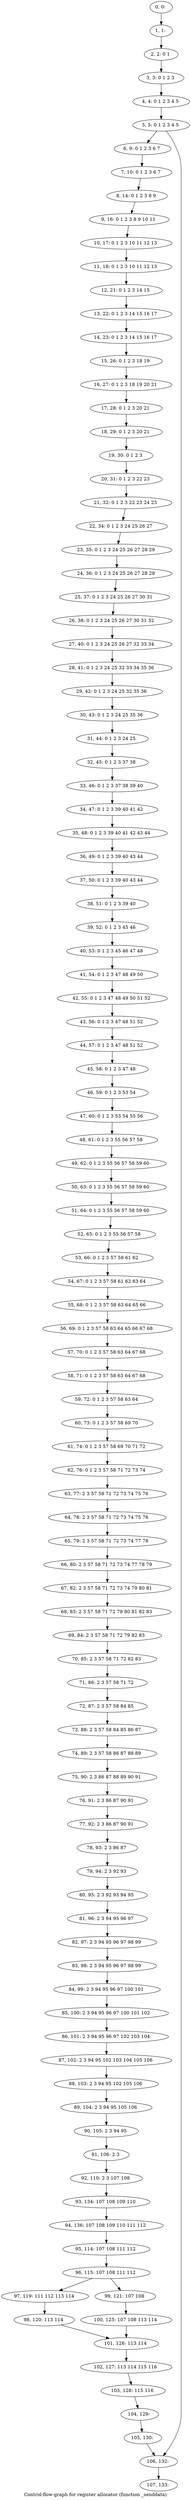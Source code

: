 digraph G {
graph [label="Control-flow-graph for register allocator (function _senddata)"]
0[label="0, 0: "];
1[label="1, 1: "];
2[label="2, 2: 0 1 "];
3[label="3, 3: 0 1 2 3 "];
4[label="4, 4: 0 1 2 3 4 5 "];
5[label="5, 5: 0 1 2 3 4 5 "];
6[label="6, 9: 0 1 2 3 6 7 "];
7[label="7, 10: 0 1 2 3 6 7 "];
8[label="8, 14: 0 1 2 3 8 9 "];
9[label="9, 16: 0 1 2 3 8 9 10 11 "];
10[label="10, 17: 0 1 2 3 10 11 12 13 "];
11[label="11, 18: 0 1 2 3 10 11 12 13 "];
12[label="12, 21: 0 1 2 3 14 15 "];
13[label="13, 22: 0 1 2 3 14 15 16 17 "];
14[label="14, 23: 0 1 2 3 14 15 16 17 "];
15[label="15, 26: 0 1 2 3 18 19 "];
16[label="16, 27: 0 1 2 3 18 19 20 21 "];
17[label="17, 28: 0 1 2 3 20 21 "];
18[label="18, 29: 0 1 2 3 20 21 "];
19[label="19, 30: 0 1 2 3 "];
20[label="20, 31: 0 1 2 3 22 23 "];
21[label="21, 32: 0 1 2 3 22 23 24 25 "];
22[label="22, 34: 0 1 2 3 24 25 26 27 "];
23[label="23, 35: 0 1 2 3 24 25 26 27 28 29 "];
24[label="24, 36: 0 1 2 3 24 25 26 27 28 29 "];
25[label="25, 37: 0 1 2 3 24 25 26 27 30 31 "];
26[label="26, 38: 0 1 2 3 24 25 26 27 30 31 32 "];
27[label="27, 40: 0 1 2 3 24 25 26 27 32 33 34 "];
28[label="28, 41: 0 1 2 3 24 25 32 33 34 35 36 "];
29[label="29, 42: 0 1 2 3 24 25 32 35 36 "];
30[label="30, 43: 0 1 2 3 24 25 35 36 "];
31[label="31, 44: 0 1 2 3 24 25 "];
32[label="32, 45: 0 1 2 3 37 38 "];
33[label="33, 46: 0 1 2 3 37 38 39 40 "];
34[label="34, 47: 0 1 2 3 39 40 41 42 "];
35[label="35, 48: 0 1 2 3 39 40 41 42 43 44 "];
36[label="36, 49: 0 1 2 3 39 40 43 44 "];
37[label="37, 50: 0 1 2 3 39 40 43 44 "];
38[label="38, 51: 0 1 2 3 39 40 "];
39[label="39, 52: 0 1 2 3 45 46 "];
40[label="40, 53: 0 1 2 3 45 46 47 48 "];
41[label="41, 54: 0 1 2 3 47 48 49 50 "];
42[label="42, 55: 0 1 2 3 47 48 49 50 51 52 "];
43[label="43, 56: 0 1 2 3 47 48 51 52 "];
44[label="44, 57: 0 1 2 3 47 48 51 52 "];
45[label="45, 58: 0 1 2 3 47 48 "];
46[label="46, 59: 0 1 2 3 53 54 "];
47[label="47, 60: 0 1 2 3 53 54 55 56 "];
48[label="48, 61: 0 1 2 3 55 56 57 58 "];
49[label="49, 62: 0 1 2 3 55 56 57 58 59 60 "];
50[label="50, 63: 0 1 2 3 55 56 57 58 59 60 "];
51[label="51, 64: 0 1 2 3 55 56 57 58 59 60 "];
52[label="52, 65: 0 1 2 3 55 56 57 58 "];
53[label="53, 66: 0 1 2 3 57 58 61 62 "];
54[label="54, 67: 0 1 2 3 57 58 61 62 63 64 "];
55[label="55, 68: 0 1 2 3 57 58 63 64 65 66 "];
56[label="56, 69: 0 1 2 3 57 58 63 64 65 66 67 68 "];
57[label="57, 70: 0 1 2 3 57 58 63 64 67 68 "];
58[label="58, 71: 0 1 2 3 57 58 63 64 67 68 "];
59[label="59, 72: 0 1 2 3 57 58 63 64 "];
60[label="60, 73: 0 1 2 3 57 58 69 70 "];
61[label="61, 74: 0 1 2 3 57 58 69 70 71 72 "];
62[label="62, 76: 0 1 2 3 57 58 71 72 73 74 "];
63[label="63, 77: 2 3 57 58 71 72 73 74 75 76 "];
64[label="64, 78: 2 3 57 58 71 72 73 74 75 76 "];
65[label="65, 79: 2 3 57 58 71 72 73 74 77 78 "];
66[label="66, 80: 2 3 57 58 71 72 73 74 77 78 79 "];
67[label="67, 82: 2 3 57 58 71 72 73 74 79 80 81 "];
68[label="68, 83: 2 3 57 58 71 72 79 80 81 82 83 "];
69[label="69, 84: 2 3 57 58 71 72 79 82 83 "];
70[label="70, 85: 2 3 57 58 71 72 82 83 "];
71[label="71, 86: 2 3 57 58 71 72 "];
72[label="72, 87: 2 3 57 58 84 85 "];
73[label="73, 88: 2 3 57 58 84 85 86 87 "];
74[label="74, 89: 2 3 57 58 86 87 88 89 "];
75[label="75, 90: 2 3 86 87 88 89 90 91 "];
76[label="76, 91: 2 3 86 87 90 91 "];
77[label="77, 92: 2 3 86 87 90 91 "];
78[label="78, 93: 2 3 86 87 "];
79[label="79, 94: 2 3 92 93 "];
80[label="80, 95: 2 3 92 93 94 95 "];
81[label="81, 96: 2 3 94 95 96 97 "];
82[label="82, 97: 2 3 94 95 96 97 98 99 "];
83[label="83, 98: 2 3 94 95 96 97 98 99 "];
84[label="84, 99: 2 3 94 95 96 97 100 101 "];
85[label="85, 100: 2 3 94 95 96 97 100 101 102 "];
86[label="86, 101: 2 3 94 95 96 97 102 103 104 "];
87[label="87, 102: 2 3 94 95 102 103 104 105 106 "];
88[label="88, 103: 2 3 94 95 102 105 106 "];
89[label="89, 104: 2 3 94 95 105 106 "];
90[label="90, 105: 2 3 94 95 "];
91[label="91, 106: 2 3 "];
92[label="92, 110: 2 3 107 108 "];
93[label="93, 134: 107 108 109 110 "];
94[label="94, 136: 107 108 109 110 111 112 "];
95[label="95, 114: 107 108 111 112 "];
96[label="96, 115: 107 108 111 112 "];
97[label="97, 119: 111 112 113 114 "];
98[label="98, 120: 113 114 "];
99[label="99, 121: 107 108 "];
100[label="100, 125: 107 108 113 114 "];
101[label="101, 126: 113 114 "];
102[label="102, 127: 113 114 115 116 "];
103[label="103, 128: 115 116 "];
104[label="104, 129: "];
105[label="105, 130: "];
106[label="106, 132: "];
107[label="107, 133: "];
0->1 ;
1->2 ;
2->3 ;
3->4 ;
4->5 ;
5->6 ;
5->106 ;
6->7 ;
7->8 ;
8->9 ;
9->10 ;
10->11 ;
11->12 ;
12->13 ;
13->14 ;
14->15 ;
15->16 ;
16->17 ;
17->18 ;
18->19 ;
19->20 ;
20->21 ;
21->22 ;
22->23 ;
23->24 ;
24->25 ;
25->26 ;
26->27 ;
27->28 ;
28->29 ;
29->30 ;
30->31 ;
31->32 ;
32->33 ;
33->34 ;
34->35 ;
35->36 ;
36->37 ;
37->38 ;
38->39 ;
39->40 ;
40->41 ;
41->42 ;
42->43 ;
43->44 ;
44->45 ;
45->46 ;
46->47 ;
47->48 ;
48->49 ;
49->50 ;
50->51 ;
51->52 ;
52->53 ;
53->54 ;
54->55 ;
55->56 ;
56->57 ;
57->58 ;
58->59 ;
59->60 ;
60->61 ;
61->62 ;
62->63 ;
63->64 ;
64->65 ;
65->66 ;
66->67 ;
67->68 ;
68->69 ;
69->70 ;
70->71 ;
71->72 ;
72->73 ;
73->74 ;
74->75 ;
75->76 ;
76->77 ;
77->78 ;
78->79 ;
79->80 ;
80->81 ;
81->82 ;
82->83 ;
83->84 ;
84->85 ;
85->86 ;
86->87 ;
87->88 ;
88->89 ;
89->90 ;
90->91 ;
91->92 ;
92->93 ;
93->94 ;
94->95 ;
95->96 ;
96->97 ;
96->99 ;
97->98 ;
98->101 ;
99->100 ;
100->101 ;
101->102 ;
102->103 ;
103->104 ;
104->105 ;
105->106 ;
106->107 ;
}
